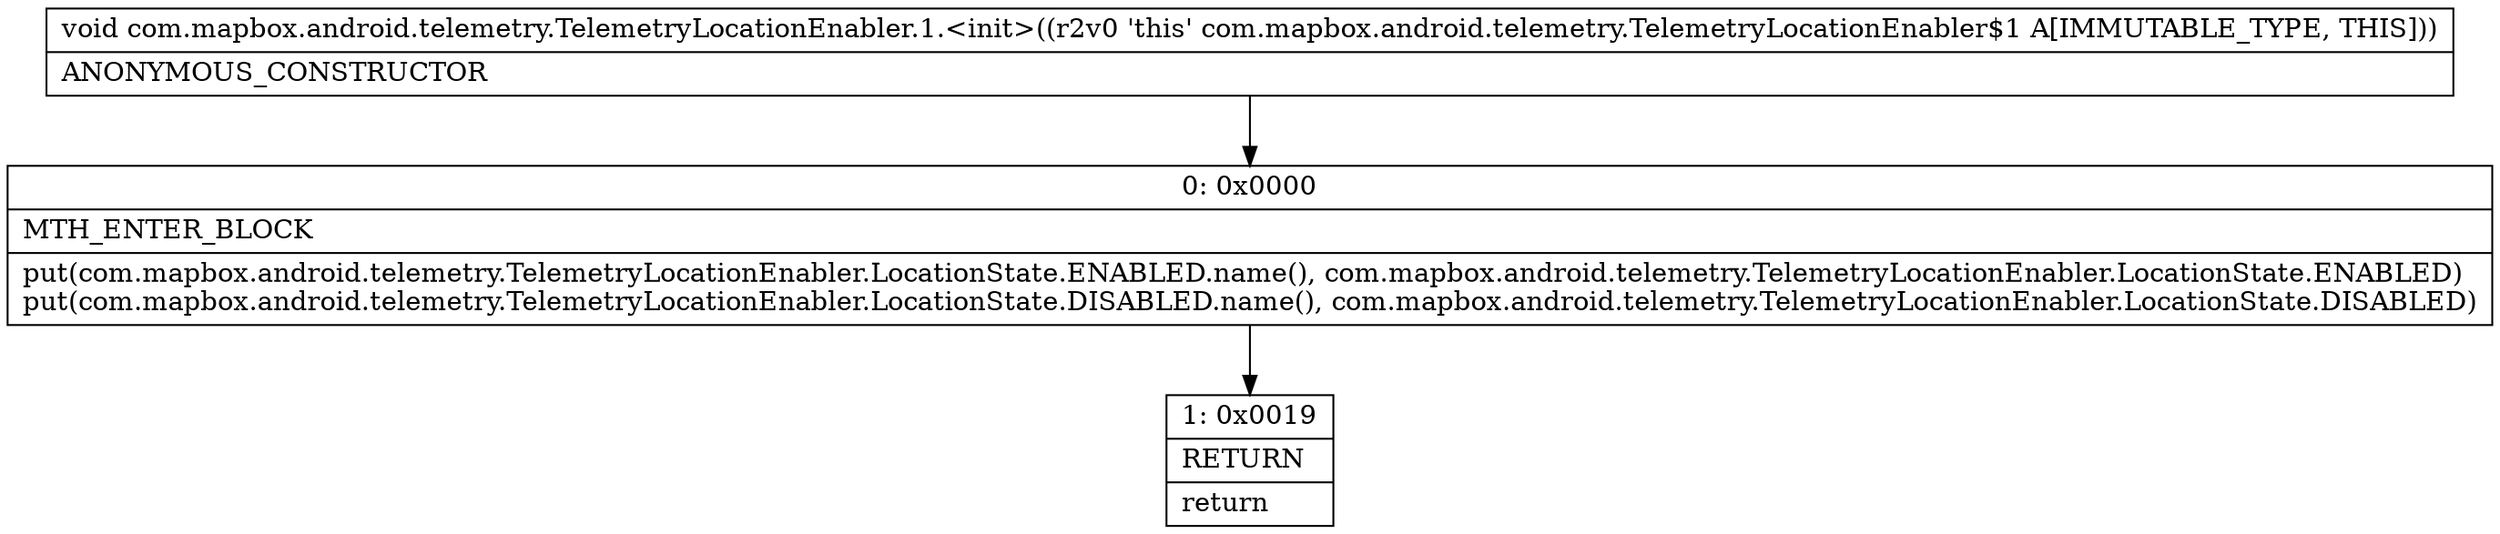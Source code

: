 digraph "CFG forcom.mapbox.android.telemetry.TelemetryLocationEnabler.1.\<init\>()V" {
Node_0 [shape=record,label="{0\:\ 0x0000|MTH_ENTER_BLOCK\l|put(com.mapbox.android.telemetry.TelemetryLocationEnabler.LocationState.ENABLED.name(), com.mapbox.android.telemetry.TelemetryLocationEnabler.LocationState.ENABLED)\lput(com.mapbox.android.telemetry.TelemetryLocationEnabler.LocationState.DISABLED.name(), com.mapbox.android.telemetry.TelemetryLocationEnabler.LocationState.DISABLED)\l}"];
Node_1 [shape=record,label="{1\:\ 0x0019|RETURN\l|return\l}"];
MethodNode[shape=record,label="{void com.mapbox.android.telemetry.TelemetryLocationEnabler.1.\<init\>((r2v0 'this' com.mapbox.android.telemetry.TelemetryLocationEnabler$1 A[IMMUTABLE_TYPE, THIS]))  | ANONYMOUS_CONSTRUCTOR\l}"];
MethodNode -> Node_0;
Node_0 -> Node_1;
}

